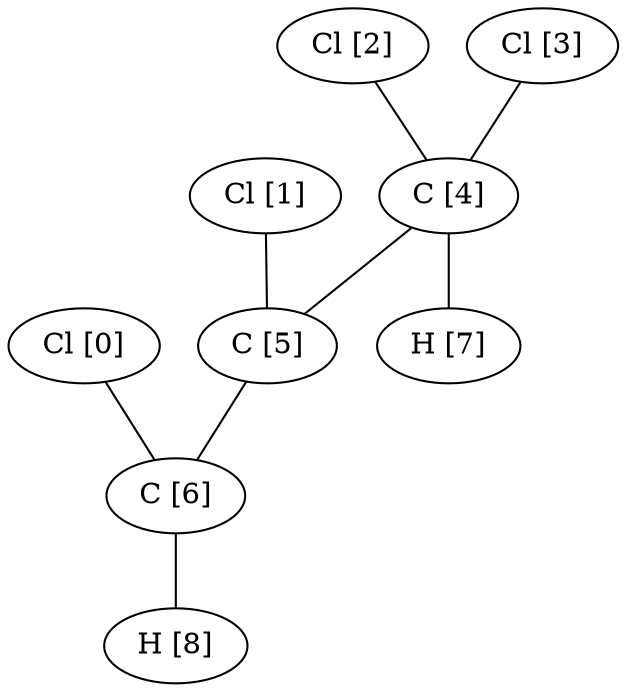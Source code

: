 graph G {
0[label="Cl [0]"];
1[label="Cl [1]"];
2[label="Cl [2]"];
3[label="Cl [3]"];
4[label="C [4]"];
5[label="C [5]"];
6[label="C [6]"];
7[label="H [7]"];
8[label="H [8]"];
0--6 ;
1--5 ;
2--4 ;
3--4 ;
4--5 ;
4--7 ;
5--6 ;
6--8 ;
}
